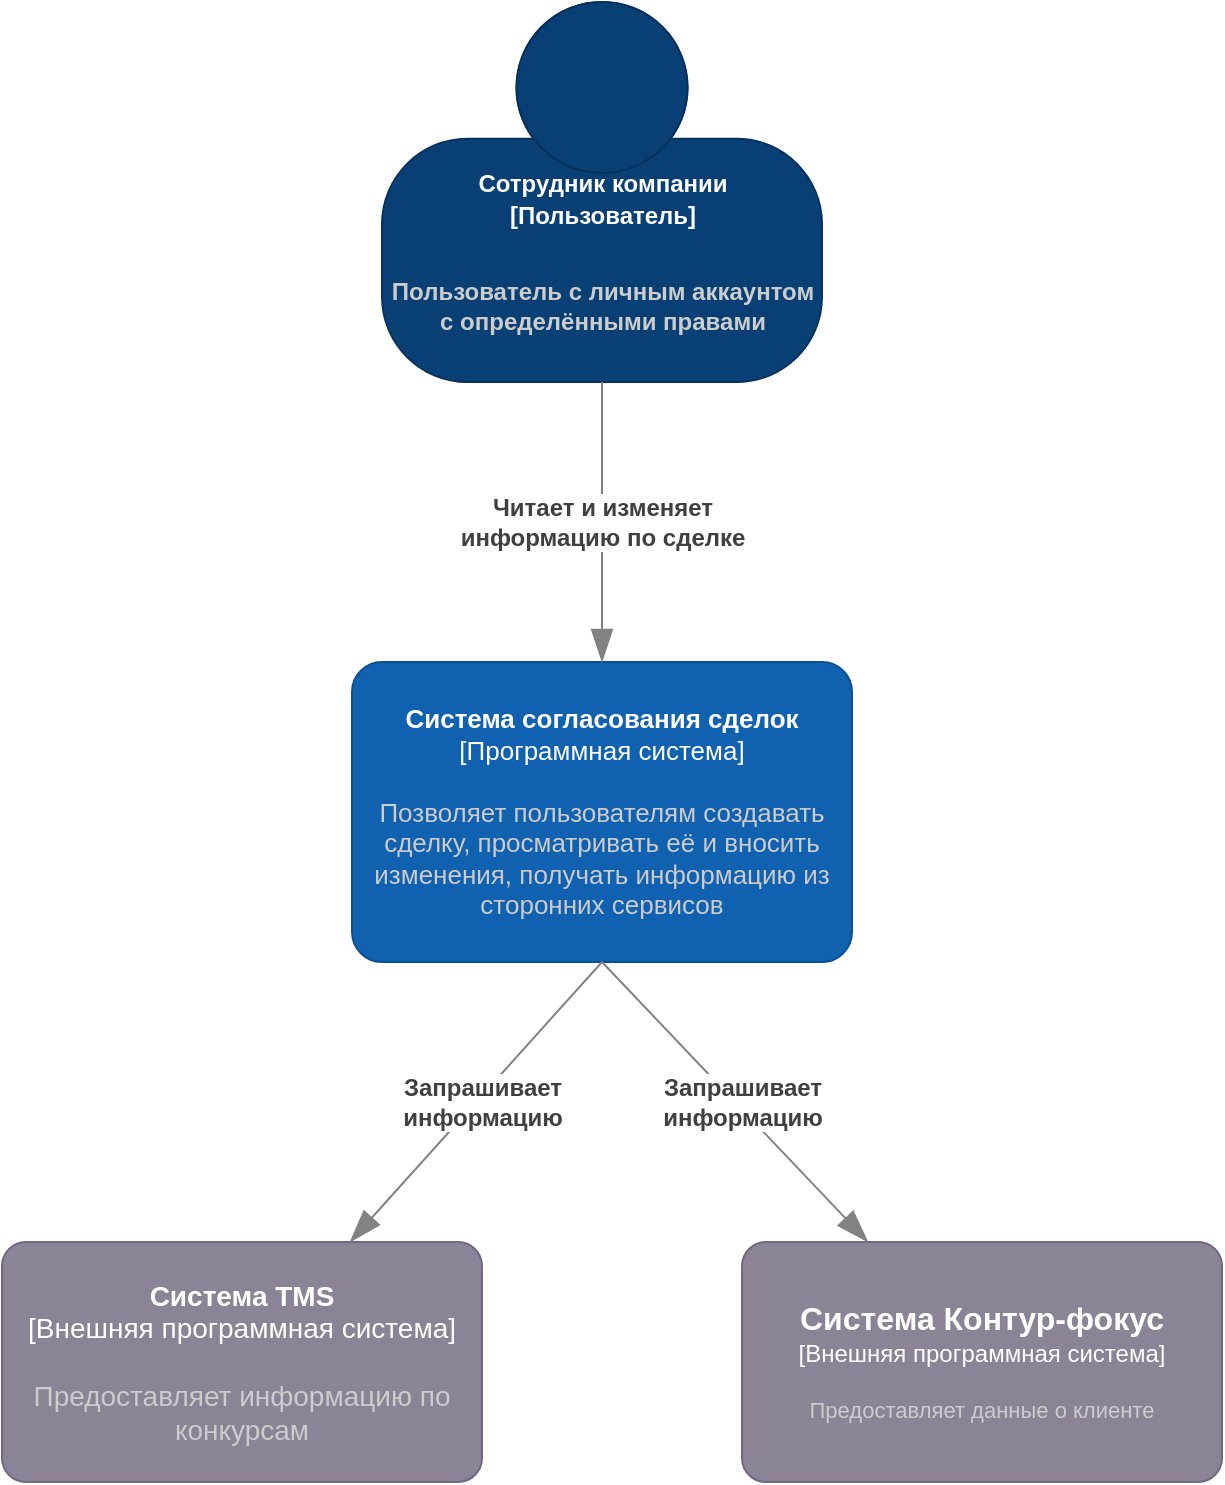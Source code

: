 <mxfile version="17.4.6" type="device"><diagram id="JGfH0QfWWQRaye67rlht" name="Page-1"><mxGraphModel dx="1414" dy="821" grid="0" gridSize="10" guides="1" tooltips="1" connect="1" arrows="1" fold="1" page="1" pageScale="1" pageWidth="827" pageHeight="1169" math="0" shadow="0"><root><mxCell id="0"/><mxCell id="1" parent="0"/><object c4Name="Сотрудник компании" c4Type="Пользователь" c4Description="Пользователь с личным аккаунтом &#10;с определёнными правами" label="&lt;font style=&quot;font-size: 12px;&quot;&gt;&lt;span style=&quot;font-size: 12px;&quot;&gt;%c4Name%&lt;/span&gt;&lt;/font&gt;&lt;div style=&quot;font-size: 12px;&quot;&gt;[%c4Type%]&lt;/div&gt;&lt;br style=&quot;font-size: 12px;&quot;&gt;&lt;div style=&quot;font-size: 12px;&quot;&gt;&lt;font style=&quot;font-size: 12px;&quot;&gt;&lt;font color=&quot;#cccccc&quot; style=&quot;font-size: 12px;&quot;&gt;%c4Description%&lt;/font&gt;&lt;/font&gt;&lt;/div&gt;" placeholders="1" id="rt52CgqQau3ZqLF1d5g9-1"><mxCell style="html=1;fontSize=20;dashed=0;whitespace=wrap;fillColor=#083F75;strokeColor=#06315C;fontColor=#ffffff;shape=mxgraph.c4.person2;align=center;metaEdit=1;points=[[0.5,0,0],[1,0.5,0],[1,0.75,0],[0.75,1,0],[0.5,1,0],[0.25,1,0],[0,0.75,0],[0,0.5,0]];resizable=1;verticalAlign=top;labelPosition=center;verticalLabelPosition=middle;horizontal=1;fontStyle=1" vertex="1" parent="1"><mxGeometry x="290" y="50" width="220" height="190" as="geometry"/></mxCell></object><object placeholders="1" c4Name="Система TMS" c4Type="Внешняя программная система" c4Description="Предоставляет информацию по конкурсам" label="&lt;font style=&quot;font-size: 14px;&quot;&gt;&lt;b style=&quot;font-size: 14px;&quot;&gt;%c4Name%&lt;/b&gt;&lt;/font&gt;&lt;div style=&quot;font-size: 14px;&quot;&gt;[%c4Type%]&lt;/div&gt;&lt;br style=&quot;font-size: 14px;&quot;&gt;&lt;div style=&quot;font-size: 14px;&quot;&gt;&lt;font style=&quot;font-size: 14px;&quot;&gt;&lt;font color=&quot;#cccccc&quot; style=&quot;font-size: 14px;&quot;&gt;%c4Description%&lt;/font&gt;&lt;/font&gt;&lt;/div&gt;" id="rt52CgqQau3ZqLF1d5g9-2"><mxCell style="rounded=1;whiteSpace=wrap;html=1;labelBackgroundColor=none;fillColor=#8C8496;fontColor=#ffffff;align=center;arcSize=10;strokeColor=#736782;metaEdit=1;resizable=0;points=[[0.25,0,0],[0.5,0,0],[0.75,0,0],[1,0.25,0],[1,0.5,0],[1,0.75,0],[0.75,1,0],[0.5,1,0],[0.25,1,0],[0,0.75,0],[0,0.5,0],[0,0.25,0]];fontSize=14;" vertex="1" parent="1"><mxGeometry x="100" y="670" width="240" height="120" as="geometry"/></mxCell></object><object placeholders="1" c4Name="Система согласования сделок" c4Type="Программная система" c4Description="Позволяет пользователям создавать сделку, просматривать её и вносить изменения, получать информацию из сторонних сервисов" label="&lt;font style=&quot;font-size: 13px;&quot;&gt;&lt;b style=&quot;font-size: 13px;&quot;&gt;%c4Name%&lt;/b&gt;&lt;/font&gt;&lt;div style=&quot;font-size: 13px;&quot;&gt;[%c4Type%]&lt;/div&gt;&lt;br style=&quot;font-size: 13px;&quot;&gt;&lt;div style=&quot;font-size: 13px;&quot;&gt;&lt;font style=&quot;font-size: 13px;&quot;&gt;&lt;font color=&quot;#cccccc&quot; style=&quot;font-size: 13px;&quot;&gt;%c4Description%&lt;/font&gt;&lt;/font&gt;&lt;/div&gt;" id="rt52CgqQau3ZqLF1d5g9-3"><mxCell style="rounded=1;whiteSpace=wrap;html=1;labelBackgroundColor=none;fillColor=#1061B0;fontColor=#ffffff;align=center;arcSize=10;strokeColor=#0D5091;metaEdit=1;resizable=1;points=[[0.25,0,0],[0.5,0,0],[0.75,0,0],[1,0.25,0],[1,0.5,0],[1,0.75,0],[0.75,1,0],[0.5,1,0],[0.25,1,0],[0,0.75,0],[0,0.5,0],[0,0.25,0]];fontSize=13;" vertex="1" parent="1"><mxGeometry x="275" y="380" width="250" height="150" as="geometry"/></mxCell></object><object placeholders="1" c4Type="Relationship" c4Description="Запрашивает &#10;информацию" label="&lt;div style=&quot;text-align: left; font-size: 12px;&quot;&gt;&lt;div style=&quot;text-align: center; font-size: 12px;&quot;&gt;&lt;b style=&quot;font-size: 12px;&quot;&gt;%c4Description%&lt;/b&gt;&lt;/div&gt;&lt;/div&gt;" id="rt52CgqQau3ZqLF1d5g9-6"><mxCell style="endArrow=blockThin;html=1;fontSize=12;fontColor=#404040;strokeWidth=1;endFill=1;strokeColor=#828282;elbow=vertical;metaEdit=1;endSize=14;startSize=14;jumpStyle=arc;jumpSize=16;rounded=0;exitX=0.5;exitY=1;exitDx=0;exitDy=0;exitPerimeter=0;" edge="1" parent="1" source="rt52CgqQau3ZqLF1d5g9-3" target="rt52CgqQau3ZqLF1d5g9-2"><mxGeometry x="-0.021" y="2" width="240" relative="1" as="geometry"><mxPoint x="340" y="450" as="sourcePoint"/><mxPoint x="580" y="450" as="targetPoint"/><mxPoint as="offset"/></mxGeometry></mxCell></object><object placeholders="1" c4Type="Relationship" c4Description="Читает и изменяет &#10;информацию по сделке" label="&lt;div style=&quot;text-align: left; font-size: 12px;&quot;&gt;&lt;div style=&quot;text-align: center; font-size: 12px;&quot;&gt;&lt;b style=&quot;font-size: 12px;&quot;&gt;%c4Description%&lt;/b&gt;&lt;/div&gt;&lt;/div&gt;" id="rt52CgqQau3ZqLF1d5g9-23"><mxCell style="endArrow=blockThin;html=1;fontSize=12;fontColor=#404040;strokeWidth=1;endFill=1;strokeColor=#828282;elbow=vertical;metaEdit=1;endSize=14;startSize=14;jumpStyle=arc;jumpSize=16;rounded=0;exitX=0.5;exitY=1;exitDx=0;exitDy=0;exitPerimeter=0;" edge="1" parent="1" source="rt52CgqQau3ZqLF1d5g9-1" target="rt52CgqQau3ZqLF1d5g9-3"><mxGeometry width="240" relative="1" as="geometry"><mxPoint x="410" y="490" as="sourcePoint"/><mxPoint x="278.571" y="605" as="targetPoint"/></mxGeometry></mxCell></object><object placeholders="1" c4Name="Система Контур-фокус" c4Type="Внешняя программная система" c4Description="Предоставляет данные о клиенте" label="&lt;font style=&quot;font-size: 16px&quot;&gt;&lt;b&gt;%c4Name%&lt;/b&gt;&lt;/font&gt;&lt;div&gt;[%c4Type%]&lt;/div&gt;&lt;br&gt;&lt;div&gt;&lt;font style=&quot;font-size: 11px&quot;&gt;&lt;font color=&quot;#cccccc&quot;&gt;%c4Description%&lt;/font&gt;&lt;/div&gt;" id="rt52CgqQau3ZqLF1d5g9-24"><mxCell style="rounded=1;whiteSpace=wrap;html=1;labelBackgroundColor=none;fillColor=#8C8496;fontColor=#ffffff;align=center;arcSize=10;strokeColor=#736782;metaEdit=1;resizable=0;points=[[0.25,0,0],[0.5,0,0],[0.75,0,0],[1,0.25,0],[1,0.5,0],[1,0.75,0],[0.75,1,0],[0.5,1,0],[0.25,1,0],[0,0.75,0],[0,0.5,0],[0,0.25,0]];" vertex="1" parent="1"><mxGeometry x="470" y="670" width="240" height="120" as="geometry"/></mxCell></object><object placeholders="1" c4Type="Relationship" c4Description="Запрашивает &#10;информацию" label="&lt;div style=&quot;text-align: left; font-size: 12px;&quot;&gt;&lt;div style=&quot;text-align: center; font-size: 12px;&quot;&gt;&lt;b style=&quot;font-size: 12px;&quot;&gt;%c4Description%&lt;/b&gt;&lt;/div&gt;&lt;/div&gt;" id="rt52CgqQau3ZqLF1d5g9-25"><mxCell style="endArrow=blockThin;html=1;fontSize=12;fontColor=#404040;strokeWidth=1;endFill=1;strokeColor=#828282;elbow=vertical;metaEdit=1;endSize=14;startSize=14;jumpStyle=arc;jumpSize=16;rounded=0;exitX=0.5;exitY=1;exitDx=0;exitDy=0;exitPerimeter=0;" edge="1" parent="1" target="rt52CgqQau3ZqLF1d5g9-24" source="rt52CgqQau3ZqLF1d5g9-3"><mxGeometry x="0.025" y="3" width="240" relative="1" as="geometry"><mxPoint x="810" y="540" as="sourcePoint"/><mxPoint x="990" y="460" as="targetPoint"/><mxPoint as="offset"/></mxGeometry></mxCell></object></root></mxGraphModel></diagram></mxfile>